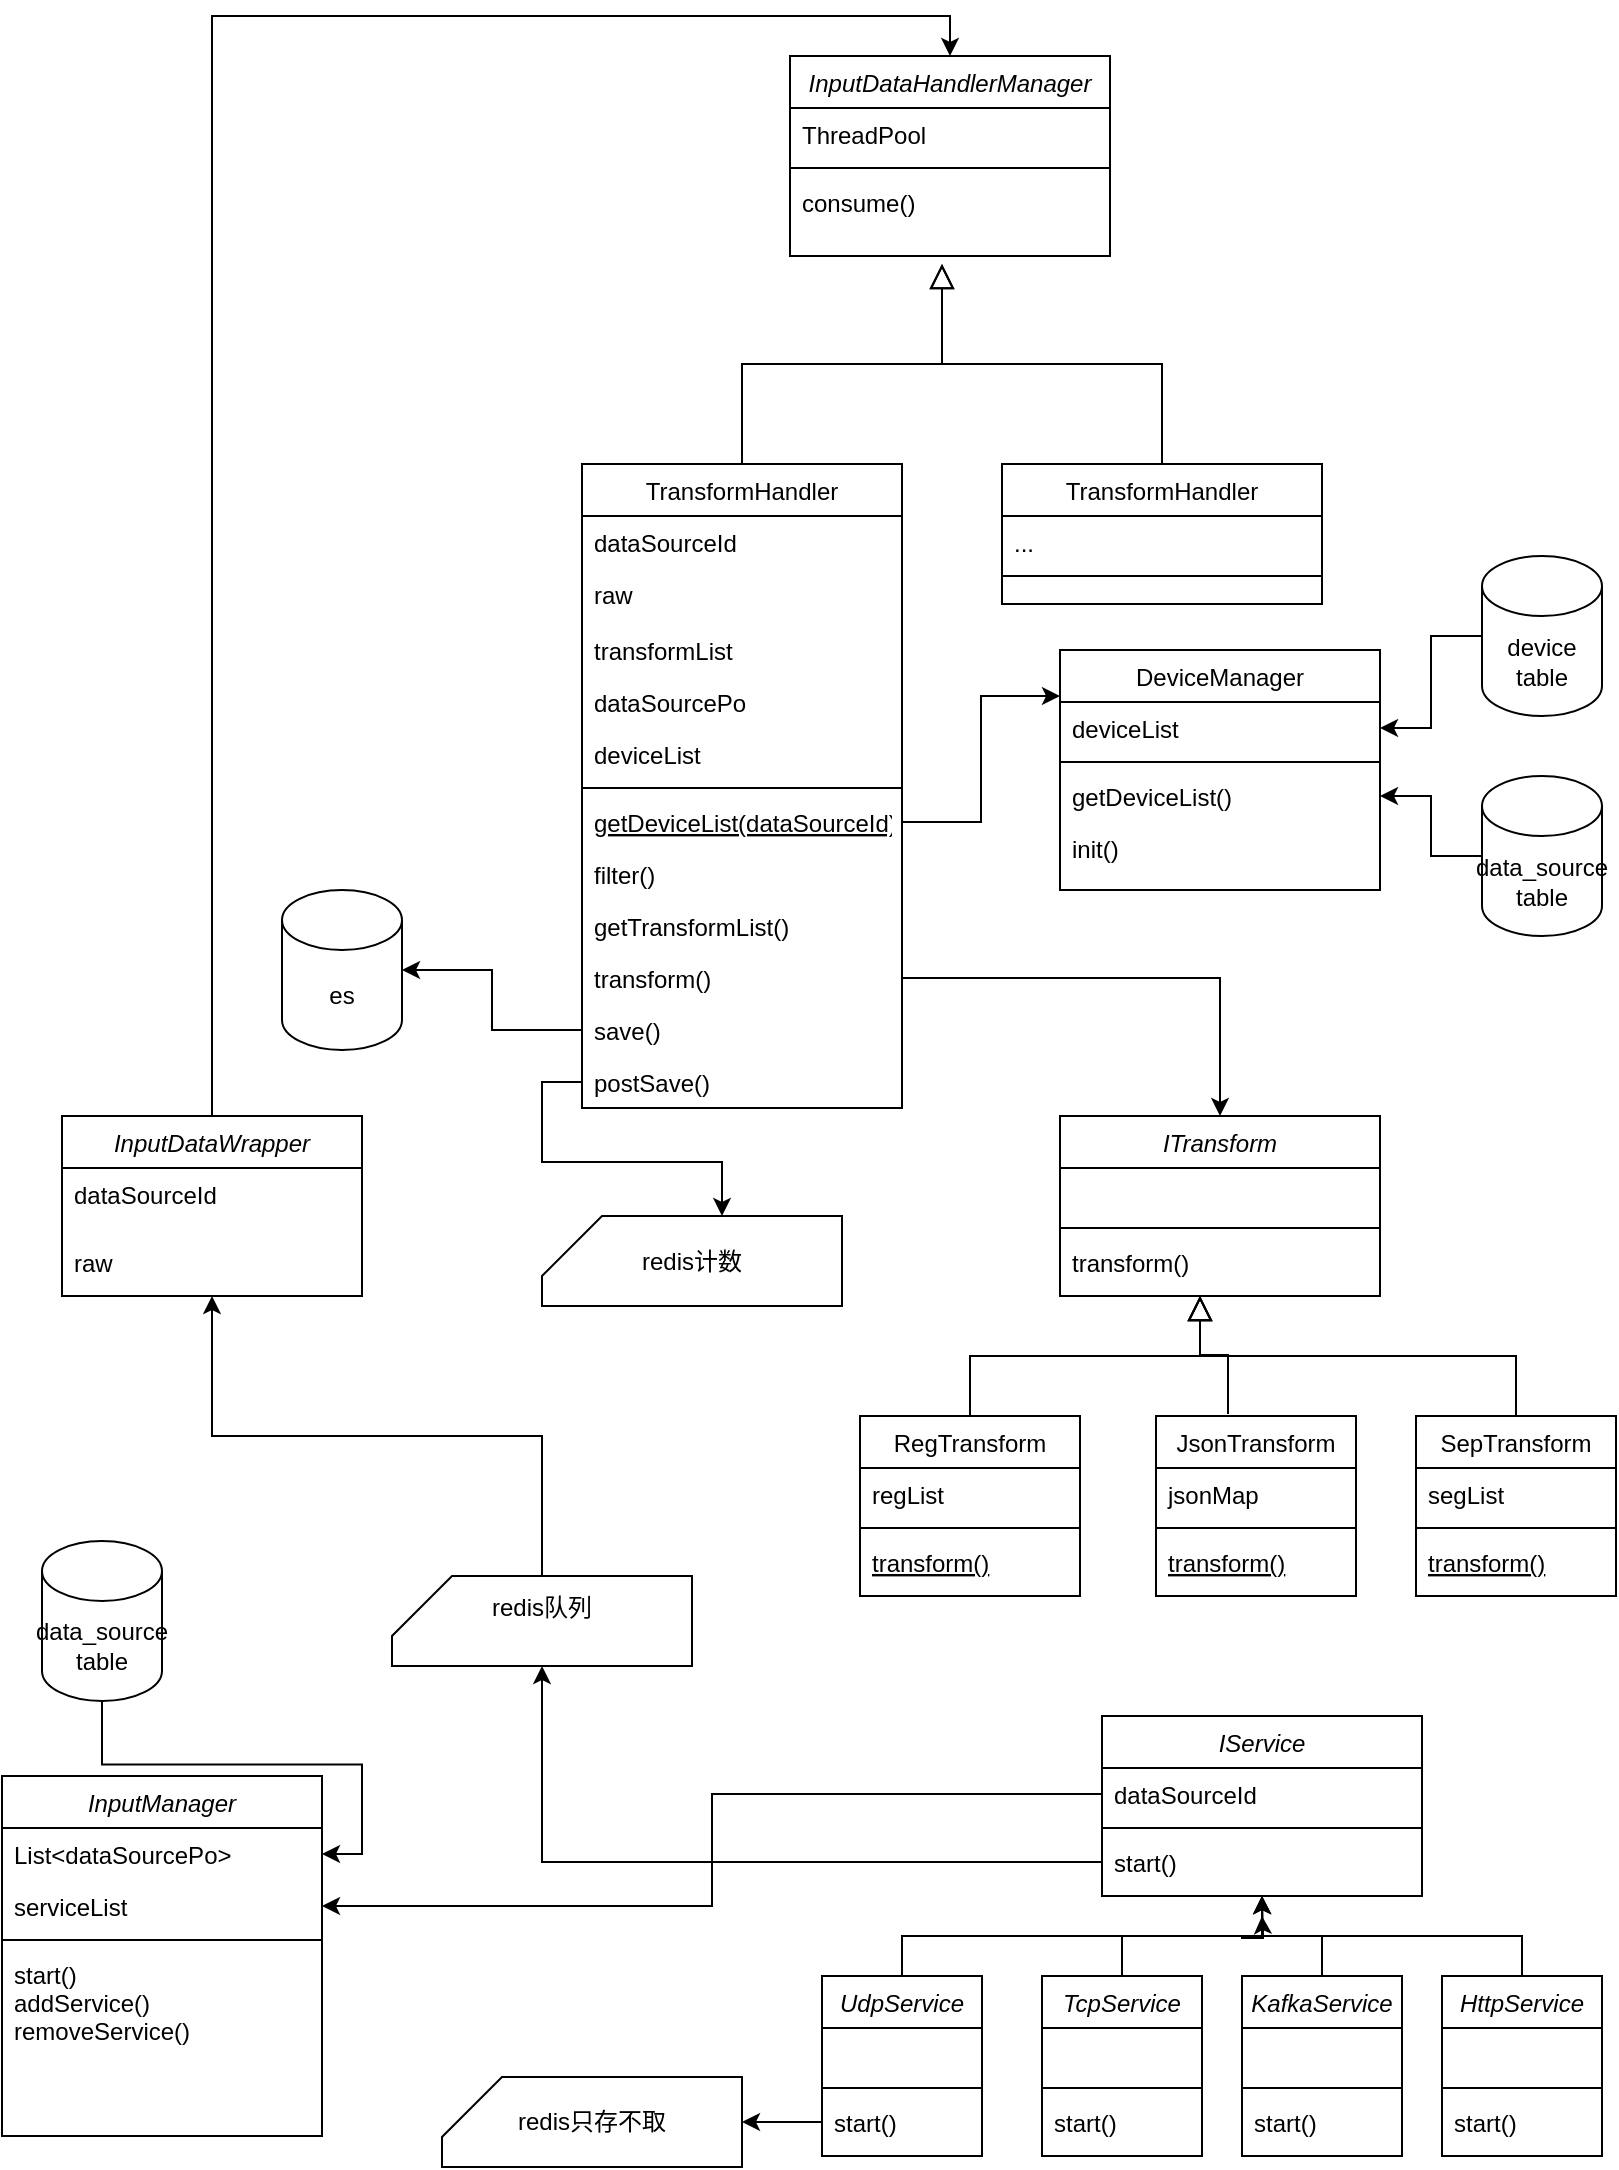 <mxfile version="14.1.9" type="github">
  <diagram id="C5RBs43oDa-KdzZeNtuy" name="Page-1">
    <mxGraphModel dx="1426" dy="771" grid="1" gridSize="10" guides="1" tooltips="1" connect="1" arrows="1" fold="1" page="1" pageScale="1" pageWidth="827" pageHeight="1169" math="0" shadow="0">
      <root>
        <mxCell id="WIyWlLk6GJQsqaUBKTNV-0" />
        <mxCell id="WIyWlLk6GJQsqaUBKTNV-1" parent="WIyWlLk6GJQsqaUBKTNV-0" />
        <mxCell id="zkfFHV4jXpPFQw0GAbJ--0" value="InputDataHandlerManager" style="swimlane;fontStyle=2;align=center;verticalAlign=top;childLayout=stackLayout;horizontal=1;startSize=26;horizontalStack=0;resizeParent=1;resizeLast=0;collapsible=1;marginBottom=0;rounded=0;shadow=0;strokeWidth=1;" parent="WIyWlLk6GJQsqaUBKTNV-1" vertex="1">
          <mxGeometry x="414" y="100" width="160" height="100" as="geometry">
            <mxRectangle x="230" y="140" width="160" height="26" as="alternateBounds" />
          </mxGeometry>
        </mxCell>
        <mxCell id="zkfFHV4jXpPFQw0GAbJ--3" value="ThreadPool" style="text;align=left;verticalAlign=top;spacingLeft=4;spacingRight=4;overflow=hidden;rotatable=0;points=[[0,0.5],[1,0.5]];portConstraint=eastwest;rounded=0;shadow=0;html=0;" parent="zkfFHV4jXpPFQw0GAbJ--0" vertex="1">
          <mxGeometry y="26" width="160" height="26" as="geometry" />
        </mxCell>
        <mxCell id="zkfFHV4jXpPFQw0GAbJ--4" value="" style="line;html=1;strokeWidth=1;align=left;verticalAlign=middle;spacingTop=-1;spacingLeft=3;spacingRight=3;rotatable=0;labelPosition=right;points=[];portConstraint=eastwest;" parent="zkfFHV4jXpPFQw0GAbJ--0" vertex="1">
          <mxGeometry y="52" width="160" height="8" as="geometry" />
        </mxCell>
        <mxCell id="zkfFHV4jXpPFQw0GAbJ--5" value="consume()" style="text;align=left;verticalAlign=top;spacingLeft=4;spacingRight=4;overflow=hidden;rotatable=0;points=[[0,0.5],[1,0.5]];portConstraint=eastwest;" parent="zkfFHV4jXpPFQw0GAbJ--0" vertex="1">
          <mxGeometry y="60" width="160" height="26" as="geometry" />
        </mxCell>
        <mxCell id="zkfFHV4jXpPFQw0GAbJ--6" value="TransformHandler" style="swimlane;fontStyle=0;align=center;verticalAlign=top;childLayout=stackLayout;horizontal=1;startSize=26;horizontalStack=0;resizeParent=1;resizeLast=0;collapsible=1;marginBottom=0;rounded=0;shadow=0;strokeWidth=1;" parent="WIyWlLk6GJQsqaUBKTNV-1" vertex="1">
          <mxGeometry x="310" y="304" width="160" height="322" as="geometry">
            <mxRectangle x="130" y="380" width="160" height="26" as="alternateBounds" />
          </mxGeometry>
        </mxCell>
        <mxCell id="zkfFHV4jXpPFQw0GAbJ--7" value="dataSourceId" style="text;align=left;verticalAlign=top;spacingLeft=4;spacingRight=4;overflow=hidden;rotatable=0;points=[[0,0.5],[1,0.5]];portConstraint=eastwest;" parent="zkfFHV4jXpPFQw0GAbJ--6" vertex="1">
          <mxGeometry y="26" width="160" height="26" as="geometry" />
        </mxCell>
        <mxCell id="zkfFHV4jXpPFQw0GAbJ--8" value="raw" style="text;align=left;verticalAlign=top;spacingLeft=4;spacingRight=4;overflow=hidden;rotatable=0;points=[[0,0.5],[1,0.5]];portConstraint=eastwest;rounded=0;shadow=0;html=0;" parent="zkfFHV4jXpPFQw0GAbJ--6" vertex="1">
          <mxGeometry y="52" width="160" height="28" as="geometry" />
        </mxCell>
        <mxCell id="PF5FEmsjScXiQEO_y3DY-44" value="transformList" style="text;align=left;verticalAlign=top;spacingLeft=4;spacingRight=4;overflow=hidden;rotatable=0;points=[[0,0.5],[1,0.5]];portConstraint=eastwest;" vertex="1" parent="zkfFHV4jXpPFQw0GAbJ--6">
          <mxGeometry y="80" width="160" height="26" as="geometry" />
        </mxCell>
        <mxCell id="PF5FEmsjScXiQEO_y3DY-89" value="dataSourcePo" style="text;align=left;verticalAlign=top;spacingLeft=4;spacingRight=4;overflow=hidden;rotatable=0;points=[[0,0.5],[1,0.5]];portConstraint=eastwest;" vertex="1" parent="zkfFHV4jXpPFQw0GAbJ--6">
          <mxGeometry y="106" width="160" height="26" as="geometry" />
        </mxCell>
        <mxCell id="PF5FEmsjScXiQEO_y3DY-43" value="deviceList" style="text;align=left;verticalAlign=top;spacingLeft=4;spacingRight=4;overflow=hidden;rotatable=0;points=[[0,0.5],[1,0.5]];portConstraint=eastwest;" vertex="1" parent="zkfFHV4jXpPFQw0GAbJ--6">
          <mxGeometry y="132" width="160" height="26" as="geometry" />
        </mxCell>
        <mxCell id="zkfFHV4jXpPFQw0GAbJ--9" value="" style="line;html=1;strokeWidth=1;align=left;verticalAlign=middle;spacingTop=-1;spacingLeft=3;spacingRight=3;rotatable=0;labelPosition=right;points=[];portConstraint=eastwest;" parent="zkfFHV4jXpPFQw0GAbJ--6" vertex="1">
          <mxGeometry y="158" width="160" height="8" as="geometry" />
        </mxCell>
        <mxCell id="zkfFHV4jXpPFQw0GAbJ--10" value="getDeviceList(dataSourceId)" style="text;align=left;verticalAlign=top;spacingLeft=4;spacingRight=4;overflow=hidden;rotatable=0;points=[[0,0.5],[1,0.5]];portConstraint=eastwest;fontStyle=4" parent="zkfFHV4jXpPFQw0GAbJ--6" vertex="1">
          <mxGeometry y="166" width="160" height="26" as="geometry" />
        </mxCell>
        <mxCell id="zkfFHV4jXpPFQw0GAbJ--11" value="filter()" style="text;align=left;verticalAlign=top;spacingLeft=4;spacingRight=4;overflow=hidden;rotatable=0;points=[[0,0.5],[1,0.5]];portConstraint=eastwest;" parent="zkfFHV4jXpPFQw0GAbJ--6" vertex="1">
          <mxGeometry y="192" width="160" height="26" as="geometry" />
        </mxCell>
        <mxCell id="PF5FEmsjScXiQEO_y3DY-46" value="getTransformList()" style="text;align=left;verticalAlign=top;spacingLeft=4;spacingRight=4;overflow=hidden;rotatable=0;points=[[0,0.5],[1,0.5]];portConstraint=eastwest;" vertex="1" parent="zkfFHV4jXpPFQw0GAbJ--6">
          <mxGeometry y="218" width="160" height="26" as="geometry" />
        </mxCell>
        <mxCell id="PF5FEmsjScXiQEO_y3DY-45" value="transform()" style="text;align=left;verticalAlign=top;spacingLeft=4;spacingRight=4;overflow=hidden;rotatable=0;points=[[0,0.5],[1,0.5]];portConstraint=eastwest;" vertex="1" parent="zkfFHV4jXpPFQw0GAbJ--6">
          <mxGeometry y="244" width="160" height="26" as="geometry" />
        </mxCell>
        <mxCell id="PF5FEmsjScXiQEO_y3DY-47" value="save()" style="text;align=left;verticalAlign=top;spacingLeft=4;spacingRight=4;overflow=hidden;rotatable=0;points=[[0,0.5],[1,0.5]];portConstraint=eastwest;" vertex="1" parent="zkfFHV4jXpPFQw0GAbJ--6">
          <mxGeometry y="270" width="160" height="26" as="geometry" />
        </mxCell>
        <mxCell id="PF5FEmsjScXiQEO_y3DY-48" value="postSave()" style="text;align=left;verticalAlign=top;spacingLeft=4;spacingRight=4;overflow=hidden;rotatable=0;points=[[0,0.5],[1,0.5]];portConstraint=eastwest;" vertex="1" parent="zkfFHV4jXpPFQw0GAbJ--6">
          <mxGeometry y="296" width="160" height="26" as="geometry" />
        </mxCell>
        <mxCell id="zkfFHV4jXpPFQw0GAbJ--12" value="" style="endArrow=block;endSize=10;endFill=0;shadow=0;strokeWidth=1;rounded=0;edgeStyle=elbowEdgeStyle;elbow=vertical;" parent="WIyWlLk6GJQsqaUBKTNV-1" source="zkfFHV4jXpPFQw0GAbJ--6" edge="1">
          <mxGeometry width="160" relative="1" as="geometry">
            <mxPoint x="390" y="187" as="sourcePoint" />
            <mxPoint x="490" y="204" as="targetPoint" />
          </mxGeometry>
        </mxCell>
        <mxCell id="zkfFHV4jXpPFQw0GAbJ--13" value="TransformHandler" style="swimlane;fontStyle=0;align=center;verticalAlign=top;childLayout=stackLayout;horizontal=1;startSize=26;horizontalStack=0;resizeParent=1;resizeLast=0;collapsible=1;marginBottom=0;rounded=0;shadow=0;strokeWidth=1;" parent="WIyWlLk6GJQsqaUBKTNV-1" vertex="1">
          <mxGeometry x="520" y="304" width="160" height="70" as="geometry">
            <mxRectangle x="340" y="380" width="170" height="26" as="alternateBounds" />
          </mxGeometry>
        </mxCell>
        <mxCell id="zkfFHV4jXpPFQw0GAbJ--14" value="..." style="text;align=left;verticalAlign=top;spacingLeft=4;spacingRight=4;overflow=hidden;rotatable=0;points=[[0,0.5],[1,0.5]];portConstraint=eastwest;" parent="zkfFHV4jXpPFQw0GAbJ--13" vertex="1">
          <mxGeometry y="26" width="160" height="26" as="geometry" />
        </mxCell>
        <mxCell id="zkfFHV4jXpPFQw0GAbJ--15" value="" style="line;html=1;strokeWidth=1;align=left;verticalAlign=middle;spacingTop=-1;spacingLeft=3;spacingRight=3;rotatable=0;labelPosition=right;points=[];portConstraint=eastwest;" parent="zkfFHV4jXpPFQw0GAbJ--13" vertex="1">
          <mxGeometry y="52" width="160" height="8" as="geometry" />
        </mxCell>
        <mxCell id="zkfFHV4jXpPFQw0GAbJ--16" value="" style="endArrow=block;endSize=10;endFill=0;shadow=0;strokeWidth=1;rounded=0;edgeStyle=elbowEdgeStyle;elbow=vertical;" parent="WIyWlLk6GJQsqaUBKTNV-1" source="zkfFHV4jXpPFQw0GAbJ--13" edge="1">
          <mxGeometry width="160" relative="1" as="geometry">
            <mxPoint x="400" y="357" as="sourcePoint" />
            <mxPoint x="490" y="204" as="targetPoint" />
          </mxGeometry>
        </mxCell>
        <mxCell id="zkfFHV4jXpPFQw0GAbJ--17" value="DeviceManager" style="swimlane;fontStyle=0;align=center;verticalAlign=top;childLayout=stackLayout;horizontal=1;startSize=26;horizontalStack=0;resizeParent=1;resizeLast=0;collapsible=1;marginBottom=0;rounded=0;shadow=0;strokeWidth=1;" parent="WIyWlLk6GJQsqaUBKTNV-1" vertex="1">
          <mxGeometry x="549" y="397" width="160" height="120" as="geometry">
            <mxRectangle x="550" y="140" width="160" height="26" as="alternateBounds" />
          </mxGeometry>
        </mxCell>
        <mxCell id="zkfFHV4jXpPFQw0GAbJ--18" value="deviceList" style="text;align=left;verticalAlign=top;spacingLeft=4;spacingRight=4;overflow=hidden;rotatable=0;points=[[0,0.5],[1,0.5]];portConstraint=eastwest;" parent="zkfFHV4jXpPFQw0GAbJ--17" vertex="1">
          <mxGeometry y="26" width="160" height="26" as="geometry" />
        </mxCell>
        <mxCell id="zkfFHV4jXpPFQw0GAbJ--23" value="" style="line;html=1;strokeWidth=1;align=left;verticalAlign=middle;spacingTop=-1;spacingLeft=3;spacingRight=3;rotatable=0;labelPosition=right;points=[];portConstraint=eastwest;" parent="zkfFHV4jXpPFQw0GAbJ--17" vertex="1">
          <mxGeometry y="52" width="160" height="8" as="geometry" />
        </mxCell>
        <mxCell id="zkfFHV4jXpPFQw0GAbJ--24" value="getDeviceList()" style="text;align=left;verticalAlign=top;spacingLeft=4;spacingRight=4;overflow=hidden;rotatable=0;points=[[0,0.5],[1,0.5]];portConstraint=eastwest;" parent="zkfFHV4jXpPFQw0GAbJ--17" vertex="1">
          <mxGeometry y="60" width="160" height="26" as="geometry" />
        </mxCell>
        <mxCell id="zkfFHV4jXpPFQw0GAbJ--25" value="init()" style="text;align=left;verticalAlign=top;spacingLeft=4;spacingRight=4;overflow=hidden;rotatable=0;points=[[0,0.5],[1,0.5]];portConstraint=eastwest;" parent="zkfFHV4jXpPFQw0GAbJ--17" vertex="1">
          <mxGeometry y="86" width="160" height="26" as="geometry" />
        </mxCell>
        <mxCell id="PF5FEmsjScXiQEO_y3DY-0" value="ITransform" style="swimlane;fontStyle=2;align=center;verticalAlign=top;childLayout=stackLayout;horizontal=1;startSize=26;horizontalStack=0;resizeParent=1;resizeLast=0;collapsible=1;marginBottom=0;rounded=0;shadow=0;strokeWidth=1;" vertex="1" parent="WIyWlLk6GJQsqaUBKTNV-1">
          <mxGeometry x="549" y="630" width="160" height="90" as="geometry">
            <mxRectangle x="230" y="140" width="160" height="26" as="alternateBounds" />
          </mxGeometry>
        </mxCell>
        <mxCell id="PF5FEmsjScXiQEO_y3DY-1" value="  " style="text;align=left;verticalAlign=top;spacingLeft=4;spacingRight=4;overflow=hidden;rotatable=0;points=[[0,0.5],[1,0.5]];portConstraint=eastwest;" vertex="1" parent="PF5FEmsjScXiQEO_y3DY-0">
          <mxGeometry y="26" width="160" height="26" as="geometry" />
        </mxCell>
        <mxCell id="PF5FEmsjScXiQEO_y3DY-4" value="" style="line;html=1;strokeWidth=1;align=left;verticalAlign=middle;spacingTop=-1;spacingLeft=3;spacingRight=3;rotatable=0;labelPosition=right;points=[];portConstraint=eastwest;" vertex="1" parent="PF5FEmsjScXiQEO_y3DY-0">
          <mxGeometry y="52" width="160" height="8" as="geometry" />
        </mxCell>
        <mxCell id="PF5FEmsjScXiQEO_y3DY-5" value="transform()" style="text;align=left;verticalAlign=top;spacingLeft=4;spacingRight=4;overflow=hidden;rotatable=0;points=[[0,0.5],[1,0.5]];portConstraint=eastwest;" vertex="1" parent="PF5FEmsjScXiQEO_y3DY-0">
          <mxGeometry y="60" width="160" height="26" as="geometry" />
        </mxCell>
        <mxCell id="PF5FEmsjScXiQEO_y3DY-6" value="RegTransform" style="swimlane;fontStyle=0;align=center;verticalAlign=top;childLayout=stackLayout;horizontal=1;startSize=26;horizontalStack=0;resizeParent=1;resizeLast=0;collapsible=1;marginBottom=0;rounded=0;shadow=0;strokeWidth=1;" vertex="1" parent="WIyWlLk6GJQsqaUBKTNV-1">
          <mxGeometry x="449" y="780" width="110" height="90" as="geometry">
            <mxRectangle x="130" y="380" width="160" height="26" as="alternateBounds" />
          </mxGeometry>
        </mxCell>
        <mxCell id="PF5FEmsjScXiQEO_y3DY-7" value="regList" style="text;align=left;verticalAlign=top;spacingLeft=4;spacingRight=4;overflow=hidden;rotatable=0;points=[[0,0.5],[1,0.5]];portConstraint=eastwest;" vertex="1" parent="PF5FEmsjScXiQEO_y3DY-6">
          <mxGeometry y="26" width="110" height="26" as="geometry" />
        </mxCell>
        <mxCell id="PF5FEmsjScXiQEO_y3DY-9" value="" style="line;html=1;strokeWidth=1;align=left;verticalAlign=middle;spacingTop=-1;spacingLeft=3;spacingRight=3;rotatable=0;labelPosition=right;points=[];portConstraint=eastwest;" vertex="1" parent="PF5FEmsjScXiQEO_y3DY-6">
          <mxGeometry y="52" width="110" height="8" as="geometry" />
        </mxCell>
        <mxCell id="PF5FEmsjScXiQEO_y3DY-10" value="transform()" style="text;align=left;verticalAlign=top;spacingLeft=4;spacingRight=4;overflow=hidden;rotatable=0;points=[[0,0.5],[1,0.5]];portConstraint=eastwest;fontStyle=4" vertex="1" parent="PF5FEmsjScXiQEO_y3DY-6">
          <mxGeometry y="60" width="110" height="26" as="geometry" />
        </mxCell>
        <mxCell id="PF5FEmsjScXiQEO_y3DY-12" value="" style="endArrow=block;endSize=10;endFill=0;shadow=0;strokeWidth=1;rounded=0;edgeStyle=elbowEdgeStyle;elbow=vertical;exitX=0.5;exitY=0;exitDx=0;exitDy=0;" edge="1" parent="WIyWlLk6GJQsqaUBKTNV-1" source="PF5FEmsjScXiQEO_y3DY-6">
          <mxGeometry width="160" relative="1" as="geometry">
            <mxPoint x="729" y="822" as="sourcePoint" />
            <mxPoint x="619" y="720" as="targetPoint" />
          </mxGeometry>
        </mxCell>
        <mxCell id="PF5FEmsjScXiQEO_y3DY-13" value="JsonTransform" style="swimlane;fontStyle=0;align=center;verticalAlign=top;childLayout=stackLayout;horizontal=1;startSize=26;horizontalStack=0;resizeParent=1;resizeLast=0;collapsible=1;marginBottom=0;rounded=0;shadow=0;strokeWidth=1;" vertex="1" parent="WIyWlLk6GJQsqaUBKTNV-1">
          <mxGeometry x="597" y="780" width="100" height="90" as="geometry">
            <mxRectangle x="130" y="380" width="160" height="26" as="alternateBounds" />
          </mxGeometry>
        </mxCell>
        <mxCell id="PF5FEmsjScXiQEO_y3DY-14" value="jsonMap" style="text;align=left;verticalAlign=top;spacingLeft=4;spacingRight=4;overflow=hidden;rotatable=0;points=[[0,0.5],[1,0.5]];portConstraint=eastwest;" vertex="1" parent="PF5FEmsjScXiQEO_y3DY-13">
          <mxGeometry y="26" width="100" height="26" as="geometry" />
        </mxCell>
        <mxCell id="PF5FEmsjScXiQEO_y3DY-15" value="" style="line;html=1;strokeWidth=1;align=left;verticalAlign=middle;spacingTop=-1;spacingLeft=3;spacingRight=3;rotatable=0;labelPosition=right;points=[];portConstraint=eastwest;" vertex="1" parent="PF5FEmsjScXiQEO_y3DY-13">
          <mxGeometry y="52" width="100" height="8" as="geometry" />
        </mxCell>
        <mxCell id="PF5FEmsjScXiQEO_y3DY-16" value="transform()" style="text;align=left;verticalAlign=top;spacingLeft=4;spacingRight=4;overflow=hidden;rotatable=0;points=[[0,0.5],[1,0.5]];portConstraint=eastwest;fontStyle=4" vertex="1" parent="PF5FEmsjScXiQEO_y3DY-13">
          <mxGeometry y="60" width="100" height="26" as="geometry" />
        </mxCell>
        <mxCell id="PF5FEmsjScXiQEO_y3DY-18" value="SepTransform" style="swimlane;fontStyle=0;align=center;verticalAlign=top;childLayout=stackLayout;horizontal=1;startSize=26;horizontalStack=0;resizeParent=1;resizeLast=0;collapsible=1;marginBottom=0;rounded=0;shadow=0;strokeWidth=1;" vertex="1" parent="WIyWlLk6GJQsqaUBKTNV-1">
          <mxGeometry x="727" y="780" width="100" height="90" as="geometry">
            <mxRectangle x="130" y="380" width="160" height="26" as="alternateBounds" />
          </mxGeometry>
        </mxCell>
        <mxCell id="PF5FEmsjScXiQEO_y3DY-19" value="segList" style="text;align=left;verticalAlign=top;spacingLeft=4;spacingRight=4;overflow=hidden;rotatable=0;points=[[0,0.5],[1,0.5]];portConstraint=eastwest;" vertex="1" parent="PF5FEmsjScXiQEO_y3DY-18">
          <mxGeometry y="26" width="100" height="26" as="geometry" />
        </mxCell>
        <mxCell id="PF5FEmsjScXiQEO_y3DY-20" value="" style="line;html=1;strokeWidth=1;align=left;verticalAlign=middle;spacingTop=-1;spacingLeft=3;spacingRight=3;rotatable=0;labelPosition=right;points=[];portConstraint=eastwest;" vertex="1" parent="PF5FEmsjScXiQEO_y3DY-18">
          <mxGeometry y="52" width="100" height="8" as="geometry" />
        </mxCell>
        <mxCell id="PF5FEmsjScXiQEO_y3DY-21" value="transform()" style="text;align=left;verticalAlign=top;spacingLeft=4;spacingRight=4;overflow=hidden;rotatable=0;points=[[0,0.5],[1,0.5]];portConstraint=eastwest;fontStyle=4" vertex="1" parent="PF5FEmsjScXiQEO_y3DY-18">
          <mxGeometry y="60" width="100" height="26" as="geometry" />
        </mxCell>
        <mxCell id="PF5FEmsjScXiQEO_y3DY-22" value="" style="endArrow=block;endSize=10;endFill=0;shadow=0;strokeWidth=1;rounded=0;edgeStyle=elbowEdgeStyle;elbow=vertical;exitX=0.36;exitY=-0.011;exitDx=0;exitDy=0;exitPerimeter=0;" edge="1" parent="WIyWlLk6GJQsqaUBKTNV-1" source="PF5FEmsjScXiQEO_y3DY-13">
          <mxGeometry width="160" relative="1" as="geometry">
            <mxPoint x="514" y="790" as="sourcePoint" />
            <mxPoint x="619" y="720" as="targetPoint" />
          </mxGeometry>
        </mxCell>
        <mxCell id="PF5FEmsjScXiQEO_y3DY-23" value="" style="endArrow=block;endSize=10;endFill=0;shadow=0;strokeWidth=1;rounded=0;edgeStyle=elbowEdgeStyle;elbow=vertical;exitX=0.5;exitY=0;exitDx=0;exitDy=0;" edge="1" parent="WIyWlLk6GJQsqaUBKTNV-1" source="PF5FEmsjScXiQEO_y3DY-18">
          <mxGeometry width="160" relative="1" as="geometry">
            <mxPoint x="779" y="770" as="sourcePoint" />
            <mxPoint x="619" y="720" as="targetPoint" />
          </mxGeometry>
        </mxCell>
        <mxCell id="PF5FEmsjScXiQEO_y3DY-24" value="InputManager" style="swimlane;fontStyle=2;align=center;verticalAlign=top;childLayout=stackLayout;horizontal=1;startSize=26;horizontalStack=0;resizeParent=1;resizeLast=0;collapsible=1;marginBottom=0;rounded=0;shadow=0;strokeWidth=1;" vertex="1" parent="WIyWlLk6GJQsqaUBKTNV-1">
          <mxGeometry x="20" y="960" width="160" height="180" as="geometry">
            <mxRectangle x="230" y="140" width="160" height="26" as="alternateBounds" />
          </mxGeometry>
        </mxCell>
        <mxCell id="PF5FEmsjScXiQEO_y3DY-25" value="List&lt;dataSourcePo&gt;" style="text;align=left;verticalAlign=top;spacingLeft=4;spacingRight=4;overflow=hidden;rotatable=0;points=[[0,0.5],[1,0.5]];portConstraint=eastwest;" vertex="1" parent="PF5FEmsjScXiQEO_y3DY-24">
          <mxGeometry y="26" width="160" height="26" as="geometry" />
        </mxCell>
        <mxCell id="PF5FEmsjScXiQEO_y3DY-26" value="serviceList" style="text;align=left;verticalAlign=top;spacingLeft=4;spacingRight=4;overflow=hidden;rotatable=0;points=[[0,0.5],[1,0.5]];portConstraint=eastwest;rounded=0;shadow=0;html=0;" vertex="1" parent="PF5FEmsjScXiQEO_y3DY-24">
          <mxGeometry y="52" width="160" height="26" as="geometry" />
        </mxCell>
        <mxCell id="PF5FEmsjScXiQEO_y3DY-28" value="" style="line;html=1;strokeWidth=1;align=left;verticalAlign=middle;spacingTop=-1;spacingLeft=3;spacingRight=3;rotatable=0;labelPosition=right;points=[];portConstraint=eastwest;" vertex="1" parent="PF5FEmsjScXiQEO_y3DY-24">
          <mxGeometry y="78" width="160" height="8" as="geometry" />
        </mxCell>
        <mxCell id="PF5FEmsjScXiQEO_y3DY-29" value="start()&#xa;addService()&#xa;removeService()" style="text;align=left;verticalAlign=top;spacingLeft=4;spacingRight=4;overflow=hidden;rotatable=0;points=[[0,0.5],[1,0.5]];portConstraint=eastwest;" vertex="1" parent="PF5FEmsjScXiQEO_y3DY-24">
          <mxGeometry y="86" width="160" height="68" as="geometry" />
        </mxCell>
        <mxCell id="PF5FEmsjScXiQEO_y3DY-78" style="edgeStyle=orthogonalEdgeStyle;rounded=0;orthogonalLoop=1;jettySize=auto;html=1;exitX=0.5;exitY=0;exitDx=0;exitDy=0;exitPerimeter=0;entryX=0.5;entryY=1;entryDx=0;entryDy=0;" edge="1" parent="WIyWlLk6GJQsqaUBKTNV-1" source="PF5FEmsjScXiQEO_y3DY-36" target="PF5FEmsjScXiQEO_y3DY-40">
          <mxGeometry relative="1" as="geometry" />
        </mxCell>
        <mxCell id="PF5FEmsjScXiQEO_y3DY-36" value="redis队列&lt;br&gt;&lt;br&gt;" style="shape=card;whiteSpace=wrap;html=1;" vertex="1" parent="WIyWlLk6GJQsqaUBKTNV-1">
          <mxGeometry x="215" y="860" width="150" height="45" as="geometry" />
        </mxCell>
        <mxCell id="PF5FEmsjScXiQEO_y3DY-86" style="edgeStyle=orthogonalEdgeStyle;rounded=0;orthogonalLoop=1;jettySize=auto;html=1;exitX=0.5;exitY=0;exitDx=0;exitDy=0;entryX=0.5;entryY=0;entryDx=0;entryDy=0;" edge="1" parent="WIyWlLk6GJQsqaUBKTNV-1" source="PF5FEmsjScXiQEO_y3DY-40" target="zkfFHV4jXpPFQw0GAbJ--0">
          <mxGeometry relative="1" as="geometry" />
        </mxCell>
        <mxCell id="PF5FEmsjScXiQEO_y3DY-40" value="InputDataWrapper" style="swimlane;fontStyle=2;align=center;verticalAlign=top;childLayout=stackLayout;horizontal=1;startSize=26;horizontalStack=0;resizeParent=1;resizeLast=0;collapsible=1;marginBottom=0;rounded=0;shadow=0;strokeWidth=1;" vertex="1" parent="WIyWlLk6GJQsqaUBKTNV-1">
          <mxGeometry x="50" y="630" width="150" height="90" as="geometry">
            <mxRectangle x="230" y="140" width="160" height="26" as="alternateBounds" />
          </mxGeometry>
        </mxCell>
        <mxCell id="PF5FEmsjScXiQEO_y3DY-41" value="dataSourceId" style="text;align=left;verticalAlign=top;spacingLeft=4;spacingRight=4;overflow=hidden;rotatable=0;points=[[0,0.5],[1,0.5]];portConstraint=eastwest;" vertex="1" parent="PF5FEmsjScXiQEO_y3DY-40">
          <mxGeometry y="26" width="150" height="34" as="geometry" />
        </mxCell>
        <mxCell id="PF5FEmsjScXiQEO_y3DY-42" value="raw" style="text;align=left;verticalAlign=top;spacingLeft=4;spacingRight=4;overflow=hidden;rotatable=0;points=[[0,0.5],[1,0.5]];portConstraint=eastwest;rounded=0;shadow=0;html=0;" vertex="1" parent="PF5FEmsjScXiQEO_y3DY-40">
          <mxGeometry y="60" width="150" height="26" as="geometry" />
        </mxCell>
        <mxCell id="PF5FEmsjScXiQEO_y3DY-49" value="IService" style="swimlane;fontStyle=2;align=center;verticalAlign=top;childLayout=stackLayout;horizontal=1;startSize=26;horizontalStack=0;resizeParent=1;resizeLast=0;collapsible=1;marginBottom=0;rounded=0;shadow=0;strokeWidth=1;" vertex="1" parent="WIyWlLk6GJQsqaUBKTNV-1">
          <mxGeometry x="570" y="930" width="160" height="90" as="geometry">
            <mxRectangle x="230" y="140" width="160" height="26" as="alternateBounds" />
          </mxGeometry>
        </mxCell>
        <mxCell id="PF5FEmsjScXiQEO_y3DY-50" value="dataSourceId" style="text;align=left;verticalAlign=top;spacingLeft=4;spacingRight=4;overflow=hidden;rotatable=0;points=[[0,0.5],[1,0.5]];portConstraint=eastwest;" vertex="1" parent="PF5FEmsjScXiQEO_y3DY-49">
          <mxGeometry y="26" width="160" height="26" as="geometry" />
        </mxCell>
        <mxCell id="PF5FEmsjScXiQEO_y3DY-51" value="" style="line;html=1;strokeWidth=1;align=left;verticalAlign=middle;spacingTop=-1;spacingLeft=3;spacingRight=3;rotatable=0;labelPosition=right;points=[];portConstraint=eastwest;" vertex="1" parent="PF5FEmsjScXiQEO_y3DY-49">
          <mxGeometry y="52" width="160" height="8" as="geometry" />
        </mxCell>
        <mxCell id="PF5FEmsjScXiQEO_y3DY-52" value="start()" style="text;align=left;verticalAlign=top;spacingLeft=4;spacingRight=4;overflow=hidden;rotatable=0;points=[[0,0.5],[1,0.5]];portConstraint=eastwest;" vertex="1" parent="PF5FEmsjScXiQEO_y3DY-49">
          <mxGeometry y="60" width="160" height="26" as="geometry" />
        </mxCell>
        <mxCell id="PF5FEmsjScXiQEO_y3DY-70" style="edgeStyle=orthogonalEdgeStyle;rounded=0;orthogonalLoop=1;jettySize=auto;html=1;exitX=0.5;exitY=0;exitDx=0;exitDy=0;entryX=0.5;entryY=1;entryDx=0;entryDy=0;" edge="1" parent="WIyWlLk6GJQsqaUBKTNV-1" source="PF5FEmsjScXiQEO_y3DY-53" target="PF5FEmsjScXiQEO_y3DY-49">
          <mxGeometry relative="1" as="geometry" />
        </mxCell>
        <mxCell id="PF5FEmsjScXiQEO_y3DY-53" value="UdpService" style="swimlane;fontStyle=2;align=center;verticalAlign=top;childLayout=stackLayout;horizontal=1;startSize=26;horizontalStack=0;resizeParent=1;resizeLast=0;collapsible=1;marginBottom=0;rounded=0;shadow=0;strokeWidth=1;" vertex="1" parent="WIyWlLk6GJQsqaUBKTNV-1">
          <mxGeometry x="430" y="1060" width="80" height="90" as="geometry">
            <mxRectangle x="230" y="140" width="160" height="26" as="alternateBounds" />
          </mxGeometry>
        </mxCell>
        <mxCell id="PF5FEmsjScXiQEO_y3DY-54" value="  " style="text;align=left;verticalAlign=top;spacingLeft=4;spacingRight=4;overflow=hidden;rotatable=0;points=[[0,0.5],[1,0.5]];portConstraint=eastwest;" vertex="1" parent="PF5FEmsjScXiQEO_y3DY-53">
          <mxGeometry y="26" width="80" height="26" as="geometry" />
        </mxCell>
        <mxCell id="PF5FEmsjScXiQEO_y3DY-55" value="" style="line;html=1;strokeWidth=1;align=left;verticalAlign=middle;spacingTop=-1;spacingLeft=3;spacingRight=3;rotatable=0;labelPosition=right;points=[];portConstraint=eastwest;" vertex="1" parent="PF5FEmsjScXiQEO_y3DY-53">
          <mxGeometry y="52" width="80" height="8" as="geometry" />
        </mxCell>
        <mxCell id="PF5FEmsjScXiQEO_y3DY-56" value="start()" style="text;align=left;verticalAlign=top;spacingLeft=4;spacingRight=4;overflow=hidden;rotatable=0;points=[[0,0.5],[1,0.5]];portConstraint=eastwest;" vertex="1" parent="PF5FEmsjScXiQEO_y3DY-53">
          <mxGeometry y="60" width="80" height="26" as="geometry" />
        </mxCell>
        <mxCell id="PF5FEmsjScXiQEO_y3DY-71" style="edgeStyle=orthogonalEdgeStyle;rounded=0;orthogonalLoop=1;jettySize=auto;html=1;exitX=0.5;exitY=0;exitDx=0;exitDy=0;" edge="1" parent="WIyWlLk6GJQsqaUBKTNV-1" source="PF5FEmsjScXiQEO_y3DY-57">
          <mxGeometry relative="1" as="geometry">
            <mxPoint x="650" y="1020" as="targetPoint" />
          </mxGeometry>
        </mxCell>
        <mxCell id="PF5FEmsjScXiQEO_y3DY-57" value="TcpService" style="swimlane;fontStyle=2;align=center;verticalAlign=top;childLayout=stackLayout;horizontal=1;startSize=26;horizontalStack=0;resizeParent=1;resizeLast=0;collapsible=1;marginBottom=0;rounded=0;shadow=0;strokeWidth=1;" vertex="1" parent="WIyWlLk6GJQsqaUBKTNV-1">
          <mxGeometry x="540" y="1060" width="80" height="90" as="geometry">
            <mxRectangle x="230" y="140" width="160" height="26" as="alternateBounds" />
          </mxGeometry>
        </mxCell>
        <mxCell id="PF5FEmsjScXiQEO_y3DY-58" value="  " style="text;align=left;verticalAlign=top;spacingLeft=4;spacingRight=4;overflow=hidden;rotatable=0;points=[[0,0.5],[1,0.5]];portConstraint=eastwest;" vertex="1" parent="PF5FEmsjScXiQEO_y3DY-57">
          <mxGeometry y="26" width="80" height="26" as="geometry" />
        </mxCell>
        <mxCell id="PF5FEmsjScXiQEO_y3DY-59" value="" style="line;html=1;strokeWidth=1;align=left;verticalAlign=middle;spacingTop=-1;spacingLeft=3;spacingRight=3;rotatable=0;labelPosition=right;points=[];portConstraint=eastwest;" vertex="1" parent="PF5FEmsjScXiQEO_y3DY-57">
          <mxGeometry y="52" width="80" height="8" as="geometry" />
        </mxCell>
        <mxCell id="PF5FEmsjScXiQEO_y3DY-60" value="start()" style="text;align=left;verticalAlign=top;spacingLeft=4;spacingRight=4;overflow=hidden;rotatable=0;points=[[0,0.5],[1,0.5]];portConstraint=eastwest;" vertex="1" parent="PF5FEmsjScXiQEO_y3DY-57">
          <mxGeometry y="60" width="80" height="26" as="geometry" />
        </mxCell>
        <mxCell id="PF5FEmsjScXiQEO_y3DY-72" style="edgeStyle=orthogonalEdgeStyle;rounded=0;orthogonalLoop=1;jettySize=auto;html=1;exitX=0.5;exitY=0;exitDx=0;exitDy=0;" edge="1" parent="WIyWlLk6GJQsqaUBKTNV-1" source="PF5FEmsjScXiQEO_y3DY-61">
          <mxGeometry relative="1" as="geometry">
            <mxPoint x="650" y="1030" as="targetPoint" />
          </mxGeometry>
        </mxCell>
        <mxCell id="PF5FEmsjScXiQEO_y3DY-61" value="KafkaService" style="swimlane;fontStyle=2;align=center;verticalAlign=top;childLayout=stackLayout;horizontal=1;startSize=26;horizontalStack=0;resizeParent=1;resizeLast=0;collapsible=1;marginBottom=0;rounded=0;shadow=0;strokeWidth=1;" vertex="1" parent="WIyWlLk6GJQsqaUBKTNV-1">
          <mxGeometry x="640" y="1060" width="80" height="90" as="geometry">
            <mxRectangle x="230" y="140" width="160" height="26" as="alternateBounds" />
          </mxGeometry>
        </mxCell>
        <mxCell id="PF5FEmsjScXiQEO_y3DY-62" value="  " style="text;align=left;verticalAlign=top;spacingLeft=4;spacingRight=4;overflow=hidden;rotatable=0;points=[[0,0.5],[1,0.5]];portConstraint=eastwest;" vertex="1" parent="PF5FEmsjScXiQEO_y3DY-61">
          <mxGeometry y="26" width="80" height="26" as="geometry" />
        </mxCell>
        <mxCell id="PF5FEmsjScXiQEO_y3DY-63" value="" style="line;html=1;strokeWidth=1;align=left;verticalAlign=middle;spacingTop=-1;spacingLeft=3;spacingRight=3;rotatable=0;labelPosition=right;points=[];portConstraint=eastwest;" vertex="1" parent="PF5FEmsjScXiQEO_y3DY-61">
          <mxGeometry y="52" width="80" height="8" as="geometry" />
        </mxCell>
        <mxCell id="PF5FEmsjScXiQEO_y3DY-64" value="start()" style="text;align=left;verticalAlign=top;spacingLeft=4;spacingRight=4;overflow=hidden;rotatable=0;points=[[0,0.5],[1,0.5]];portConstraint=eastwest;" vertex="1" parent="PF5FEmsjScXiQEO_y3DY-61">
          <mxGeometry y="60" width="80" height="26" as="geometry" />
        </mxCell>
        <mxCell id="PF5FEmsjScXiQEO_y3DY-74" style="edgeStyle=orthogonalEdgeStyle;rounded=0;orthogonalLoop=1;jettySize=auto;html=1;exitX=0.5;exitY=0;exitDx=0;exitDy=0;entryX=0.5;entryY=1;entryDx=0;entryDy=0;" edge="1" parent="WIyWlLk6GJQsqaUBKTNV-1" source="PF5FEmsjScXiQEO_y3DY-65" target="PF5FEmsjScXiQEO_y3DY-49">
          <mxGeometry relative="1" as="geometry" />
        </mxCell>
        <mxCell id="PF5FEmsjScXiQEO_y3DY-65" value="HttpService" style="swimlane;fontStyle=2;align=center;verticalAlign=top;childLayout=stackLayout;horizontal=1;startSize=26;horizontalStack=0;resizeParent=1;resizeLast=0;collapsible=1;marginBottom=0;rounded=0;shadow=0;strokeWidth=1;" vertex="1" parent="WIyWlLk6GJQsqaUBKTNV-1">
          <mxGeometry x="740" y="1060" width="80" height="90" as="geometry">
            <mxRectangle x="230" y="140" width="160" height="26" as="alternateBounds" />
          </mxGeometry>
        </mxCell>
        <mxCell id="PF5FEmsjScXiQEO_y3DY-66" value="  " style="text;align=left;verticalAlign=top;spacingLeft=4;spacingRight=4;overflow=hidden;rotatable=0;points=[[0,0.5],[1,0.5]];portConstraint=eastwest;" vertex="1" parent="PF5FEmsjScXiQEO_y3DY-65">
          <mxGeometry y="26" width="80" height="26" as="geometry" />
        </mxCell>
        <mxCell id="PF5FEmsjScXiQEO_y3DY-67" value="" style="line;html=1;strokeWidth=1;align=left;verticalAlign=middle;spacingTop=-1;spacingLeft=3;spacingRight=3;rotatable=0;labelPosition=right;points=[];portConstraint=eastwest;" vertex="1" parent="PF5FEmsjScXiQEO_y3DY-65">
          <mxGeometry y="52" width="80" height="8" as="geometry" />
        </mxCell>
        <mxCell id="PF5FEmsjScXiQEO_y3DY-68" value="start()" style="text;align=left;verticalAlign=top;spacingLeft=4;spacingRight=4;overflow=hidden;rotatable=0;points=[[0,0.5],[1,0.5]];portConstraint=eastwest;" vertex="1" parent="PF5FEmsjScXiQEO_y3DY-65">
          <mxGeometry y="60" width="80" height="26" as="geometry" />
        </mxCell>
        <mxCell id="PF5FEmsjScXiQEO_y3DY-75" style="edgeStyle=orthogonalEdgeStyle;rounded=0;orthogonalLoop=1;jettySize=auto;html=1;exitX=1;exitY=0.5;exitDx=0;exitDy=0;entryX=0;entryY=0.192;entryDx=0;entryDy=0;entryPerimeter=0;" edge="1" parent="WIyWlLk6GJQsqaUBKTNV-1" source="zkfFHV4jXpPFQw0GAbJ--10" target="zkfFHV4jXpPFQw0GAbJ--17">
          <mxGeometry relative="1" as="geometry" />
        </mxCell>
        <mxCell id="PF5FEmsjScXiQEO_y3DY-76" style="edgeStyle=orthogonalEdgeStyle;rounded=0;orthogonalLoop=1;jettySize=auto;html=1;exitX=0;exitY=0.5;exitDx=0;exitDy=0;entryX=1;entryY=0.5;entryDx=0;entryDy=0;" edge="1" parent="WIyWlLk6GJQsqaUBKTNV-1" source="PF5FEmsjScXiQEO_y3DY-50" target="PF5FEmsjScXiQEO_y3DY-26">
          <mxGeometry relative="1" as="geometry" />
        </mxCell>
        <mxCell id="PF5FEmsjScXiQEO_y3DY-77" style="edgeStyle=orthogonalEdgeStyle;rounded=0;orthogonalLoop=1;jettySize=auto;html=1;exitX=0;exitY=0.5;exitDx=0;exitDy=0;entryX=0.5;entryY=1;entryDx=0;entryDy=0;entryPerimeter=0;" edge="1" parent="WIyWlLk6GJQsqaUBKTNV-1" source="PF5FEmsjScXiQEO_y3DY-52" target="PF5FEmsjScXiQEO_y3DY-36">
          <mxGeometry relative="1" as="geometry" />
        </mxCell>
        <mxCell id="PF5FEmsjScXiQEO_y3DY-80" style="edgeStyle=orthogonalEdgeStyle;rounded=0;orthogonalLoop=1;jettySize=auto;html=1;exitX=0;exitY=0.5;exitDx=0;exitDy=0;exitPerimeter=0;entryX=1;entryY=0.5;entryDx=0;entryDy=0;" edge="1" parent="WIyWlLk6GJQsqaUBKTNV-1" source="PF5FEmsjScXiQEO_y3DY-79" target="zkfFHV4jXpPFQw0GAbJ--18">
          <mxGeometry relative="1" as="geometry" />
        </mxCell>
        <mxCell id="PF5FEmsjScXiQEO_y3DY-79" value="device table" style="shape=cylinder3;whiteSpace=wrap;html=1;boundedLbl=1;backgroundOutline=1;size=15;" vertex="1" parent="WIyWlLk6GJQsqaUBKTNV-1">
          <mxGeometry x="760" y="350" width="60" height="80" as="geometry" />
        </mxCell>
        <mxCell id="PF5FEmsjScXiQEO_y3DY-82" style="edgeStyle=orthogonalEdgeStyle;rounded=0;orthogonalLoop=1;jettySize=auto;html=1;exitX=0;exitY=0.5;exitDx=0;exitDy=0;exitPerimeter=0;" edge="1" parent="WIyWlLk6GJQsqaUBKTNV-1" source="PF5FEmsjScXiQEO_y3DY-81" target="zkfFHV4jXpPFQw0GAbJ--24">
          <mxGeometry relative="1" as="geometry" />
        </mxCell>
        <mxCell id="PF5FEmsjScXiQEO_y3DY-81" value="data_source table" style="shape=cylinder3;whiteSpace=wrap;html=1;boundedLbl=1;backgroundOutline=1;size=15;" vertex="1" parent="WIyWlLk6GJQsqaUBKTNV-1">
          <mxGeometry x="760" y="460" width="60" height="80" as="geometry" />
        </mxCell>
        <mxCell id="PF5FEmsjScXiQEO_y3DY-84" style="edgeStyle=orthogonalEdgeStyle;rounded=0;orthogonalLoop=1;jettySize=auto;html=1;exitX=0.5;exitY=1;exitDx=0;exitDy=0;exitPerimeter=0;entryX=1;entryY=0.5;entryDx=0;entryDy=0;" edge="1" parent="WIyWlLk6GJQsqaUBKTNV-1" source="PF5FEmsjScXiQEO_y3DY-83" target="PF5FEmsjScXiQEO_y3DY-25">
          <mxGeometry relative="1" as="geometry" />
        </mxCell>
        <mxCell id="PF5FEmsjScXiQEO_y3DY-83" value="data_source table" style="shape=cylinder3;whiteSpace=wrap;html=1;boundedLbl=1;backgroundOutline=1;size=15;" vertex="1" parent="WIyWlLk6GJQsqaUBKTNV-1">
          <mxGeometry x="40" y="842.5" width="60" height="80" as="geometry" />
        </mxCell>
        <mxCell id="PF5FEmsjScXiQEO_y3DY-85" style="edgeStyle=orthogonalEdgeStyle;rounded=0;orthogonalLoop=1;jettySize=auto;html=1;exitX=1;exitY=0.5;exitDx=0;exitDy=0;entryX=0.5;entryY=0;entryDx=0;entryDy=0;" edge="1" parent="WIyWlLk6GJQsqaUBKTNV-1" source="PF5FEmsjScXiQEO_y3DY-45" target="PF5FEmsjScXiQEO_y3DY-0">
          <mxGeometry relative="1" as="geometry" />
        </mxCell>
        <mxCell id="PF5FEmsjScXiQEO_y3DY-87" value="redis只存不取" style="shape=card;whiteSpace=wrap;html=1;" vertex="1" parent="WIyWlLk6GJQsqaUBKTNV-1">
          <mxGeometry x="240" y="1110.5" width="150" height="45" as="geometry" />
        </mxCell>
        <mxCell id="PF5FEmsjScXiQEO_y3DY-88" style="edgeStyle=orthogonalEdgeStyle;rounded=0;orthogonalLoop=1;jettySize=auto;html=1;exitX=0;exitY=0.5;exitDx=0;exitDy=0;entryX=1;entryY=0.5;entryDx=0;entryDy=0;entryPerimeter=0;" edge="1" parent="WIyWlLk6GJQsqaUBKTNV-1" source="PF5FEmsjScXiQEO_y3DY-56" target="PF5FEmsjScXiQEO_y3DY-87">
          <mxGeometry relative="1" as="geometry" />
        </mxCell>
        <mxCell id="PF5FEmsjScXiQEO_y3DY-90" value="es" style="shape=cylinder3;whiteSpace=wrap;html=1;boundedLbl=1;backgroundOutline=1;size=15;" vertex="1" parent="WIyWlLk6GJQsqaUBKTNV-1">
          <mxGeometry x="160" y="517" width="60" height="80" as="geometry" />
        </mxCell>
        <mxCell id="PF5FEmsjScXiQEO_y3DY-91" style="edgeStyle=orthogonalEdgeStyle;rounded=0;orthogonalLoop=1;jettySize=auto;html=1;exitX=0;exitY=0.5;exitDx=0;exitDy=0;entryX=1;entryY=0.5;entryDx=0;entryDy=0;entryPerimeter=0;" edge="1" parent="WIyWlLk6GJQsqaUBKTNV-1" source="PF5FEmsjScXiQEO_y3DY-47" target="PF5FEmsjScXiQEO_y3DY-90">
          <mxGeometry relative="1" as="geometry" />
        </mxCell>
        <mxCell id="PF5FEmsjScXiQEO_y3DY-92" value="redis计数" style="shape=card;whiteSpace=wrap;html=1;" vertex="1" parent="WIyWlLk6GJQsqaUBKTNV-1">
          <mxGeometry x="290" y="680" width="150" height="45" as="geometry" />
        </mxCell>
        <mxCell id="PF5FEmsjScXiQEO_y3DY-93" style="edgeStyle=orthogonalEdgeStyle;rounded=0;orthogonalLoop=1;jettySize=auto;html=1;exitX=0;exitY=0.5;exitDx=0;exitDy=0;entryX=0;entryY=0;entryDx=90;entryDy=0;entryPerimeter=0;" edge="1" parent="WIyWlLk6GJQsqaUBKTNV-1" source="PF5FEmsjScXiQEO_y3DY-48" target="PF5FEmsjScXiQEO_y3DY-92">
          <mxGeometry relative="1" as="geometry" />
        </mxCell>
      </root>
    </mxGraphModel>
  </diagram>
</mxfile>
